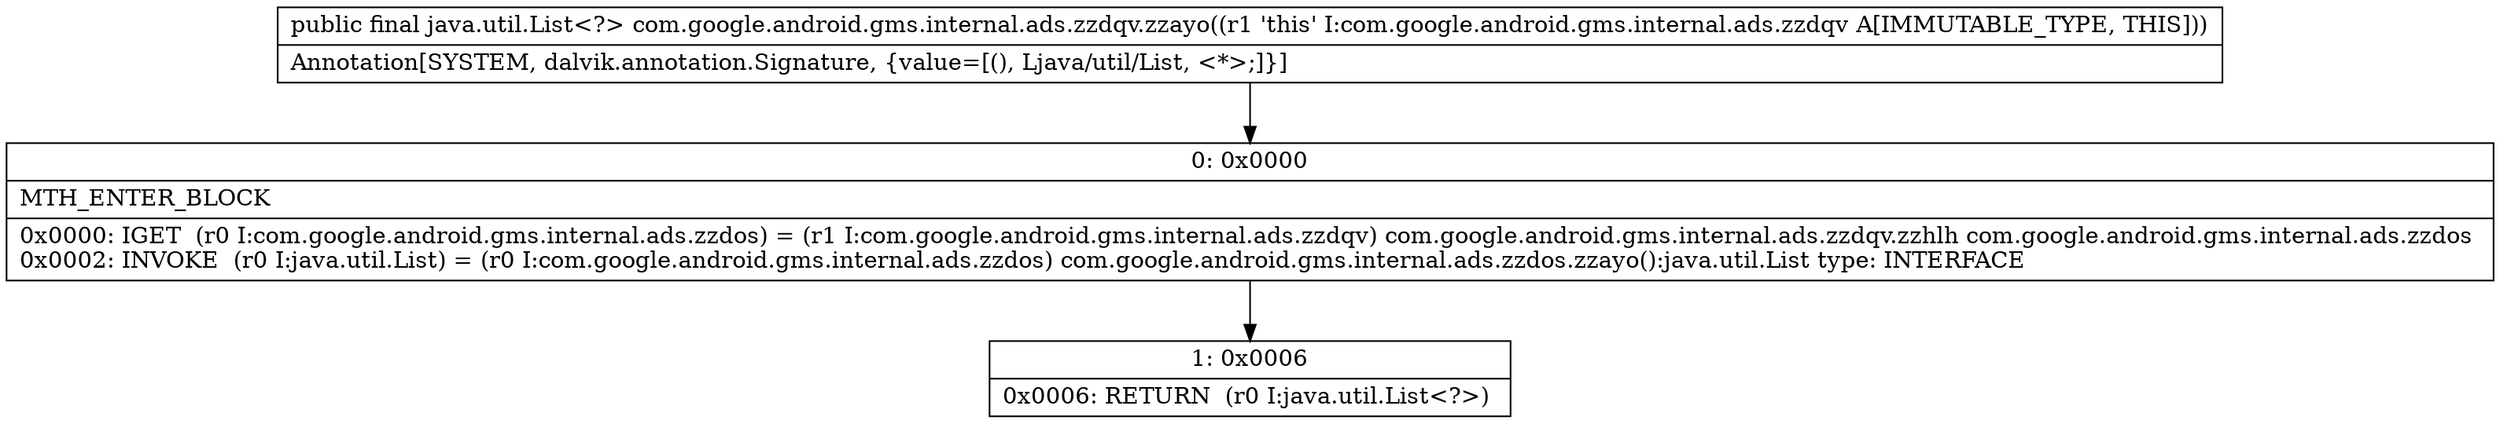 digraph "CFG forcom.google.android.gms.internal.ads.zzdqv.zzayo()Ljava\/util\/List;" {
Node_0 [shape=record,label="{0\:\ 0x0000|MTH_ENTER_BLOCK\l|0x0000: IGET  (r0 I:com.google.android.gms.internal.ads.zzdos) = (r1 I:com.google.android.gms.internal.ads.zzdqv) com.google.android.gms.internal.ads.zzdqv.zzhlh com.google.android.gms.internal.ads.zzdos \l0x0002: INVOKE  (r0 I:java.util.List) = (r0 I:com.google.android.gms.internal.ads.zzdos) com.google.android.gms.internal.ads.zzdos.zzayo():java.util.List type: INTERFACE \l}"];
Node_1 [shape=record,label="{1\:\ 0x0006|0x0006: RETURN  (r0 I:java.util.List\<?\>) \l}"];
MethodNode[shape=record,label="{public final java.util.List\<?\> com.google.android.gms.internal.ads.zzdqv.zzayo((r1 'this' I:com.google.android.gms.internal.ads.zzdqv A[IMMUTABLE_TYPE, THIS]))  | Annotation[SYSTEM, dalvik.annotation.Signature, \{value=[(), Ljava\/util\/List, \<*\>;]\}]\l}"];
MethodNode -> Node_0;
Node_0 -> Node_1;
}

